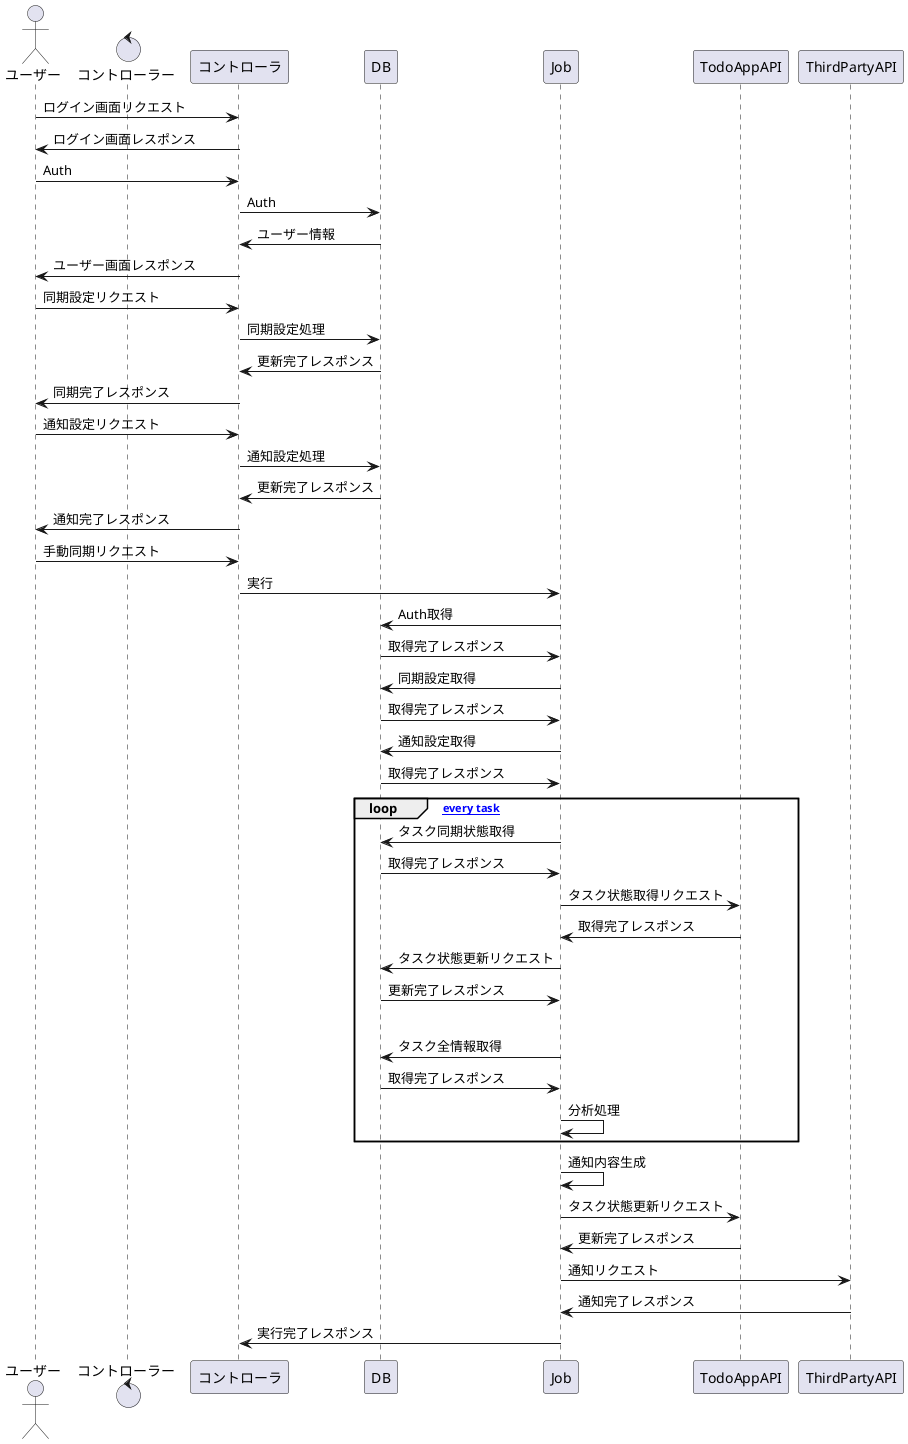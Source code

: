 @startuml
'https://plantuml.com/class-diagram

actor ユーザー
control コントローラー

ユーザー -> コントローラ: ログイン画面リクエスト
コントローラ -> ユーザー: ログイン画面レスポンス
ユーザー -> コントローラ: Auth
コントローラ -> DB: Auth
コントローラ <- DB: ユーザー情報
ユーザー <- コントローラ: ユーザー画面レスポンス
ユーザー -> コントローラ: 同期設定リクエスト
コントローラ -> DB: 同期設定処理
コントローラ <- DB: 更新完了レスポンス
ユーザー <- コントローラ: 同期完了レスポンス
ユーザー -> コントローラ: 通知設定リクエスト
コントローラ -> DB: 通知設定処理
コントローラ <- DB: 更新完了レスポンス
ユーザー <- コントローラ: 通知完了レスポンス
ユーザー -> コントローラ: 手動同期リクエスト
コントローラ->Job: 実行
Job->DB: Auth取得
Job<-DB: 取得完了レスポンス
Job->DB: 同期設定取得
Job<-DB: 取得完了レスポンス
Job->DB: 通知設定取得
Job<-DB: 取得完了レスポンス
loop [for every task]
    Job->DB: タスク同期状態取得
    Job<-DB: 取得完了レスポンス
    Job->TodoAppAPI: タスク状態取得リクエスト
    Job<-TodoAppAPI: 取得完了レスポンス
    Job->DB: タスク状態更新リクエスト
    Job<-DB: 更新完了レスポンス
    |||
    Job->DB: タスク全情報取得
    Job<-DB: 取得完了レスポンス
    Job->Job: 分析処理
end
Job->Job: 通知内容生成
Job->TodoAppAPI: タスク状態更新リクエスト
Job<-TodoAppAPI: 更新完了レスポンス
Job->ThirdPartyAPI: 通知リクエスト
Job<-ThirdPartyAPI: 通知完了レスポンス
コントローラ<-Job: 実行完了レスポンス
@enduml
